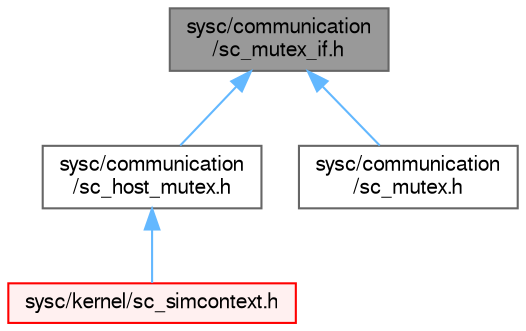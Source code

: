 digraph "sysc/communication/sc_mutex_if.h"
{
 // LATEX_PDF_SIZE
  bgcolor="transparent";
  edge [fontname=FreeSans,fontsize=10,labelfontname=FreeSans,labelfontsize=10];
  node [fontname=FreeSans,fontsize=10,shape=box,height=0.2,width=0.4];
  Node1 [id="Node000001",label="sysc/communication\l/sc_mutex_if.h",height=0.2,width=0.4,color="gray40", fillcolor="grey60", style="filled", fontcolor="black",tooltip=" "];
  Node1 -> Node2 [id="edge1_Node000001_Node000002",dir="back",color="steelblue1",style="solid",tooltip=" "];
  Node2 [id="Node000002",label="sysc/communication\l/sc_host_mutex.h",height=0.2,width=0.4,color="grey40", fillcolor="white", style="filled",URL="$a00311.html",tooltip=" "];
  Node2 -> Node3 [id="edge2_Node000002_Node000003",dir="back",color="steelblue1",style="solid",tooltip=" "];
  Node3 [id="Node000003",label="sysc/kernel/sc_simcontext.h",height=0.2,width=0.4,color="red", fillcolor="#FFF0F0", style="filled",URL="$a00377.html",tooltip=" "];
  Node1 -> Node46 [id="edge3_Node000001_Node000046",dir="back",color="steelblue1",style="solid",tooltip=" "];
  Node46 [id="Node000046",label="sysc/communication\l/sc_mutex.h",height=0.2,width=0.4,color="grey40", fillcolor="white", style="filled",URL="$a00284.html",tooltip=" "];
}
